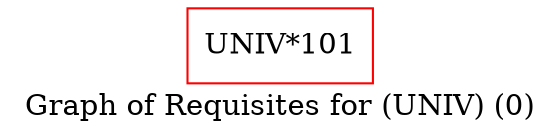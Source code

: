 strict digraph "" {
	graph [bb="0,0,261,59",
		label="Graph of Requisites for (UNIV) (0)",
		lheight=0.21,
		lp="130.5,11.5",
		lwidth=3.40
	];
	node [label="\N"];
	"UNIV*101"	[color=red,
		height=0.5,
		pos="130.5,41",
		shape=box,
		width=1.2361];
}
